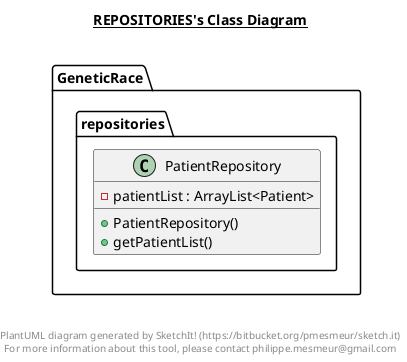 @startuml

title __REPOSITORIES's Class Diagram__\n

  package GeneticRace.repositories {
    class PatientRepository {
        - patientList : ArrayList<Patient>
        + PatientRepository()
        + getPatientList()
    }
  }
  



right footer


PlantUML diagram generated by SketchIt! (https://bitbucket.org/pmesmeur/sketch.it)
For more information about this tool, please contact philippe.mesmeur@gmail.com
endfooter

@enduml
